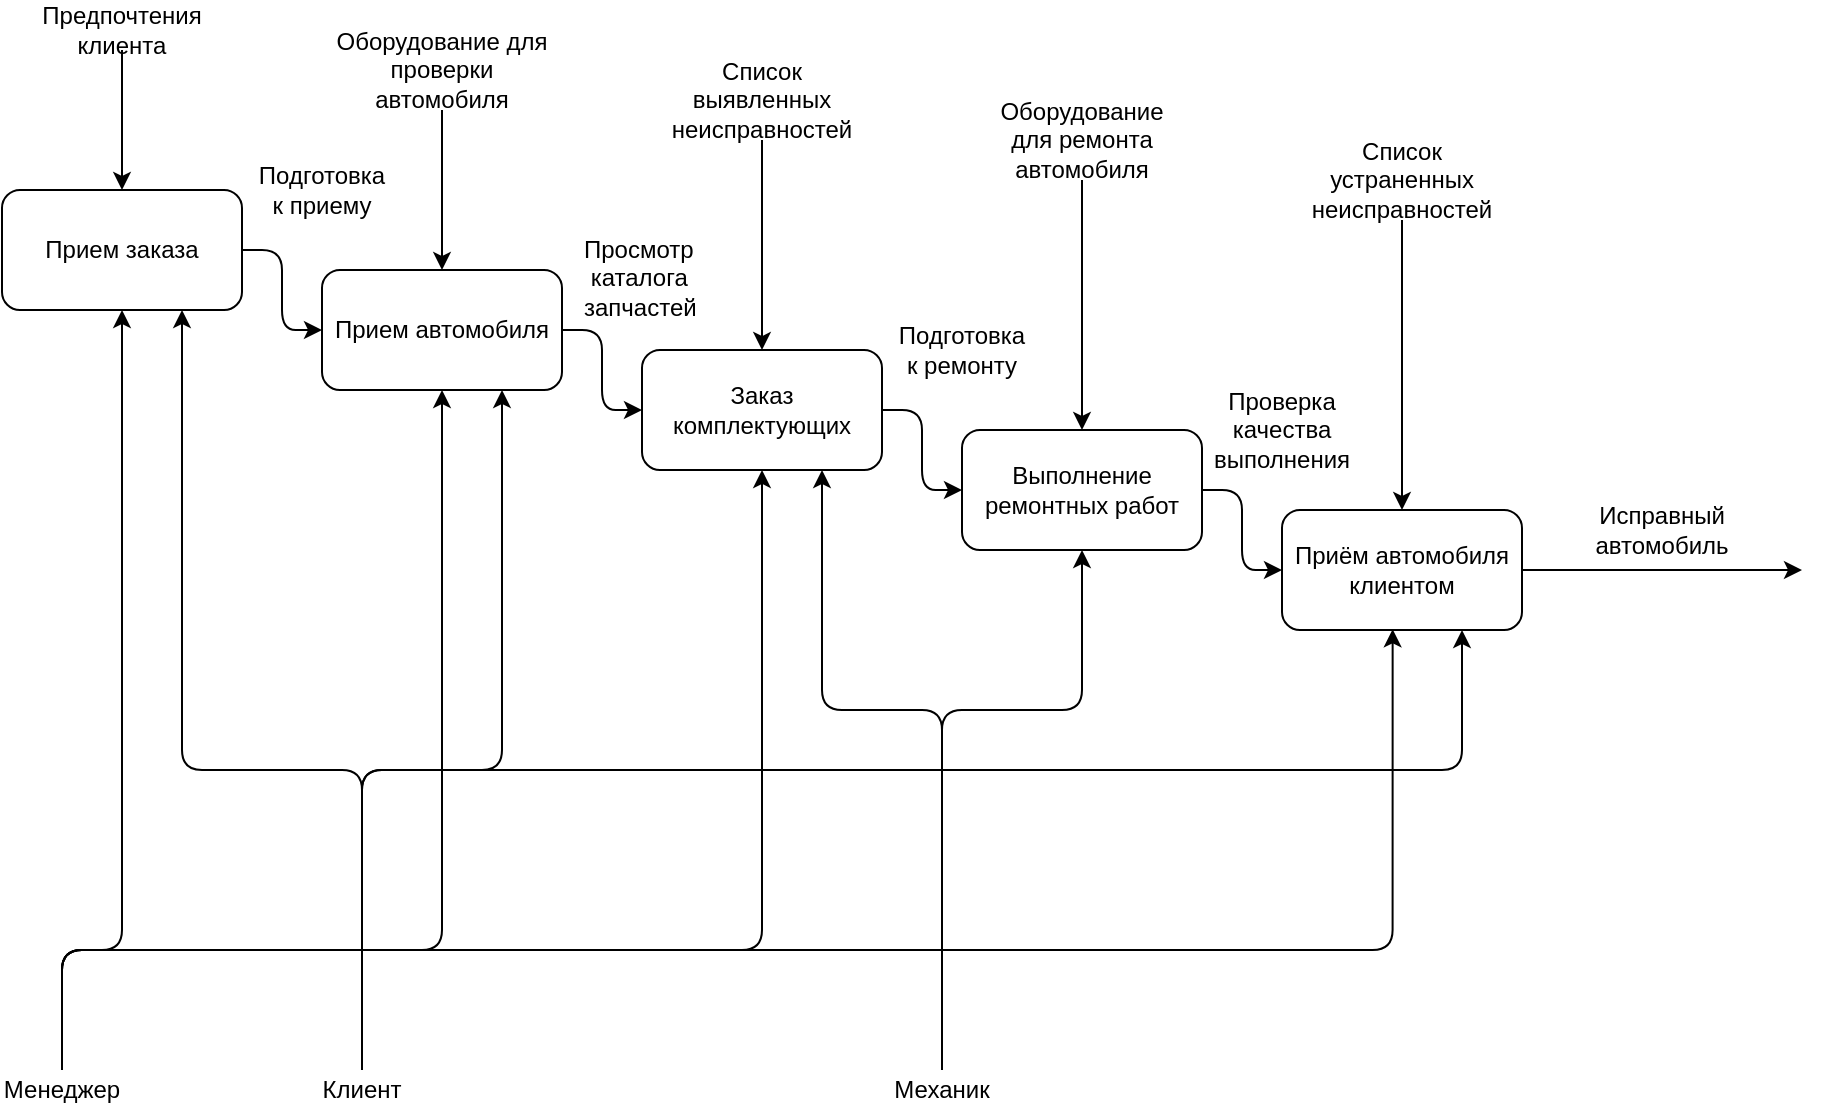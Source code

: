 <mxfile pages="1" version="11.2.8" type="device"><diagram name="Page-1" id="2a216829-ef6e-dabb-86c1-c78162f3ba2b"><mxGraphModel dx="1147" dy="778" grid="1" gridSize="10" guides="1" tooltips="1" connect="1" arrows="1" fold="1" page="1" pageScale="1" pageWidth="850" pageHeight="1100" background="#ffffff" math="0" shadow="0"><root><mxCell id="0"/><mxCell id="1" parent="0"/><mxCell id="BjkHVBlQT_uwcoPz7OsX-7" style="edgeStyle=orthogonalEdgeStyle;orthogonalLoop=1;jettySize=auto;html=1;exitX=1;exitY=0.5;exitDx=0;exitDy=0;entryX=0;entryY=0.5;entryDx=0;entryDy=0;rounded=1;" parent="1" source="BjkHVBlQT_uwcoPz7OsX-1" target="BjkHVBlQT_uwcoPz7OsX-2" edge="1"><mxGeometry relative="1" as="geometry"/></mxCell><mxCell id="BjkHVBlQT_uwcoPz7OsX-1" value="Прием заказа" style="rounded=1;whiteSpace=wrap;html=1;" parent="1" vertex="1"><mxGeometry x="80" y="160" width="120" height="60" as="geometry"/></mxCell><mxCell id="BjkHVBlQT_uwcoPz7OsX-8" style="edgeStyle=orthogonalEdgeStyle;orthogonalLoop=1;jettySize=auto;html=1;exitX=1;exitY=0.5;exitDx=0;exitDy=0;entryX=0;entryY=0.5;entryDx=0;entryDy=0;rounded=1;" parent="1" source="BjkHVBlQT_uwcoPz7OsX-2" target="BjkHVBlQT_uwcoPz7OsX-4" edge="1"><mxGeometry relative="1" as="geometry"/></mxCell><mxCell id="BjkHVBlQT_uwcoPz7OsX-2" value="Прием автомобиля" style="rounded=1;whiteSpace=wrap;html=1;" parent="1" vertex="1"><mxGeometry x="240" y="200" width="120" height="60" as="geometry"/></mxCell><mxCell id="BjkHVBlQT_uwcoPz7OsX-10" style="edgeStyle=orthogonalEdgeStyle;orthogonalLoop=1;jettySize=auto;html=1;exitX=1;exitY=0.5;exitDx=0;exitDy=0;entryX=0;entryY=0.5;entryDx=0;entryDy=0;rounded=1;" parent="1" source="BjkHVBlQT_uwcoPz7OsX-3" target="BjkHVBlQT_uwcoPz7OsX-5" edge="1"><mxGeometry relative="1" as="geometry"/></mxCell><mxCell id="BjkHVBlQT_uwcoPz7OsX-3" value="Выполнение ремонтных работ" style="rounded=1;whiteSpace=wrap;html=1;" parent="1" vertex="1"><mxGeometry x="560" y="280" width="120" height="60" as="geometry"/></mxCell><mxCell id="BjkHVBlQT_uwcoPz7OsX-9" style="edgeStyle=orthogonalEdgeStyle;orthogonalLoop=1;jettySize=auto;html=1;exitX=1;exitY=0.5;exitDx=0;exitDy=0;entryX=0;entryY=0.5;entryDx=0;entryDy=0;rounded=1;" parent="1" source="BjkHVBlQT_uwcoPz7OsX-4" target="BjkHVBlQT_uwcoPz7OsX-3" edge="1"><mxGeometry relative="1" as="geometry"/></mxCell><mxCell id="BjkHVBlQT_uwcoPz7OsX-4" value="Заказ комплектующих" style="rounded=1;whiteSpace=wrap;html=1;" parent="1" vertex="1"><mxGeometry x="400" y="240" width="120" height="60" as="geometry"/></mxCell><mxCell id="BjkHVBlQT_uwcoPz7OsX-11" style="edgeStyle=orthogonalEdgeStyle;rounded=0;orthogonalLoop=1;jettySize=auto;html=1;exitX=1;exitY=0.5;exitDx=0;exitDy=0;" parent="1" source="BjkHVBlQT_uwcoPz7OsX-5" edge="1"><mxGeometry relative="1" as="geometry"><mxPoint x="980" y="350" as="targetPoint"/></mxGeometry></mxCell><mxCell id="BjkHVBlQT_uwcoPz7OsX-5" value="Приём автомобиля клиентом" style="rounded=1;whiteSpace=wrap;html=1;" parent="1" vertex="1"><mxGeometry x="720" y="320" width="120" height="60" as="geometry"/></mxCell><mxCell id="BjkHVBlQT_uwcoPz7OsX-12" value="Исправный автомобиль" style="text;html=1;strokeColor=none;fillColor=none;align=center;verticalAlign=middle;whiteSpace=wrap;rounded=0;" parent="1" vertex="1"><mxGeometry x="890" y="320" width="40" height="20" as="geometry"/></mxCell><mxCell id="BjkHVBlQT_uwcoPz7OsX-43" style="edgeStyle=orthogonalEdgeStyle;rounded=0;orthogonalLoop=1;jettySize=auto;html=1;exitX=0.5;exitY=1;exitDx=0;exitDy=0;entryX=0.5;entryY=0;entryDx=0;entryDy=0;" parent="1" source="BjkHVBlQT_uwcoPz7OsX-13" target="BjkHVBlQT_uwcoPz7OsX-1" edge="1"><mxGeometry relative="1" as="geometry"/></mxCell><mxCell id="BjkHVBlQT_uwcoPz7OsX-13" value="Предпочтения клиента" style="text;html=1;strokeColor=none;fillColor=none;align=center;verticalAlign=middle;whiteSpace=wrap;rounded=0;" parent="1" vertex="1"><mxGeometry x="100" y="70" width="80" height="20" as="geometry"/></mxCell><mxCell id="TDoIxuXh888QdoAInuou-12" style="edgeStyle=orthogonalEdgeStyle;rounded=1;jumpStyle=none;orthogonalLoop=1;jettySize=auto;html=1;exitX=0.5;exitY=0;exitDx=0;exitDy=0;entryX=0.5;entryY=1;entryDx=0;entryDy=0;strokeColor=#000000;" parent="1" source="BjkHVBlQT_uwcoPz7OsX-15" target="BjkHVBlQT_uwcoPz7OsX-1" edge="1"><mxGeometry relative="1" as="geometry"><Array as="points"><mxPoint x="110" y="540"/><mxPoint x="140" y="540"/></Array></mxGeometry></mxCell><mxCell id="TDoIxuXh888QdoAInuou-13" style="edgeStyle=orthogonalEdgeStyle;rounded=1;jumpStyle=none;orthogonalLoop=1;jettySize=auto;html=1;exitX=0.5;exitY=0;exitDx=0;exitDy=0;entryX=0.5;entryY=1;entryDx=0;entryDy=0;strokeColor=#000000;" parent="1" source="BjkHVBlQT_uwcoPz7OsX-15" target="BjkHVBlQT_uwcoPz7OsX-2" edge="1"><mxGeometry relative="1" as="geometry"><Array as="points"><mxPoint x="110" y="540"/><mxPoint x="300" y="540"/></Array></mxGeometry></mxCell><mxCell id="TDoIxuXh888QdoAInuou-14" style="edgeStyle=orthogonalEdgeStyle;rounded=1;jumpStyle=none;orthogonalLoop=1;jettySize=auto;html=1;exitX=0.5;exitY=0;exitDx=0;exitDy=0;entryX=0.5;entryY=1;entryDx=0;entryDy=0;strokeColor=#000000;" parent="1" source="BjkHVBlQT_uwcoPz7OsX-15" target="BjkHVBlQT_uwcoPz7OsX-4" edge="1"><mxGeometry relative="1" as="geometry"><Array as="points"><mxPoint x="110" y="540"/><mxPoint x="460" y="540"/></Array></mxGeometry></mxCell><mxCell id="TDoIxuXh888QdoAInuou-16" style="edgeStyle=orthogonalEdgeStyle;rounded=1;jumpStyle=none;orthogonalLoop=1;jettySize=auto;html=1;exitX=0.5;exitY=0;exitDx=0;exitDy=0;entryX=0.461;entryY=0.994;entryDx=0;entryDy=0;entryPerimeter=0;strokeColor=#000000;" parent="1" source="BjkHVBlQT_uwcoPz7OsX-15" target="BjkHVBlQT_uwcoPz7OsX-5" edge="1"><mxGeometry relative="1" as="geometry"><Array as="points"><mxPoint x="110" y="540"/><mxPoint x="775" y="540"/></Array></mxGeometry></mxCell><mxCell id="BjkHVBlQT_uwcoPz7OsX-15" value="Менеджер" style="text;html=1;strokeColor=none;fillColor=none;align=center;verticalAlign=middle;whiteSpace=wrap;rounded=0;" parent="1" vertex="1"><mxGeometry x="80" y="600" width="60" height="20" as="geometry"/></mxCell><mxCell id="TDoIxuXh888QdoAInuou-17" style="edgeStyle=orthogonalEdgeStyle;rounded=1;jumpStyle=none;orthogonalLoop=1;jettySize=auto;html=1;exitX=0.5;exitY=0;exitDx=0;exitDy=0;entryX=0.75;entryY=1;entryDx=0;entryDy=0;strokeColor=#000000;" parent="1" source="BjkHVBlQT_uwcoPz7OsX-21" target="BjkHVBlQT_uwcoPz7OsX-1" edge="1"><mxGeometry relative="1" as="geometry"><Array as="points"><mxPoint x="260" y="450"/><mxPoint x="170" y="450"/></Array></mxGeometry></mxCell><mxCell id="TDoIxuXh888QdoAInuou-18" style="edgeStyle=orthogonalEdgeStyle;rounded=1;jumpStyle=none;orthogonalLoop=1;jettySize=auto;html=1;exitX=0.5;exitY=0;exitDx=0;exitDy=0;entryX=0.75;entryY=1;entryDx=0;entryDy=0;strokeColor=#000000;" parent="1" source="BjkHVBlQT_uwcoPz7OsX-21" target="BjkHVBlQT_uwcoPz7OsX-5" edge="1"><mxGeometry relative="1" as="geometry"><Array as="points"><mxPoint x="260" y="450"/><mxPoint x="810" y="450"/></Array></mxGeometry></mxCell><mxCell id="TDoIxuXh888QdoAInuou-19" style="edgeStyle=orthogonalEdgeStyle;rounded=1;jumpStyle=none;orthogonalLoop=1;jettySize=auto;html=1;exitX=0.5;exitY=0;exitDx=0;exitDy=0;entryX=0.75;entryY=1;entryDx=0;entryDy=0;strokeColor=#000000;" parent="1" source="BjkHVBlQT_uwcoPz7OsX-21" target="BjkHVBlQT_uwcoPz7OsX-2" edge="1"><mxGeometry relative="1" as="geometry"><Array as="points"><mxPoint x="260" y="450"/><mxPoint x="330" y="450"/></Array></mxGeometry></mxCell><mxCell id="BjkHVBlQT_uwcoPz7OsX-21" value="Клиент" style="text;html=1;strokeColor=none;fillColor=none;align=center;verticalAlign=middle;whiteSpace=wrap;rounded=0;" parent="1" vertex="1"><mxGeometry x="240" y="600" width="40" height="20" as="geometry"/></mxCell><mxCell id="TDoIxuXh888QdoAInuou-20" style="edgeStyle=orthogonalEdgeStyle;rounded=1;jumpStyle=none;orthogonalLoop=1;jettySize=auto;html=1;exitX=0.5;exitY=0;exitDx=0;exitDy=0;entryX=0.75;entryY=1;entryDx=0;entryDy=0;strokeColor=#000000;" parent="1" source="BjkHVBlQT_uwcoPz7OsX-24" target="BjkHVBlQT_uwcoPz7OsX-4" edge="1"><mxGeometry relative="1" as="geometry"><Array as="points"><mxPoint x="550" y="420"/><mxPoint x="490" y="420"/></Array></mxGeometry></mxCell><mxCell id="TDoIxuXh888QdoAInuou-21" style="edgeStyle=orthogonalEdgeStyle;rounded=1;jumpStyle=none;orthogonalLoop=1;jettySize=auto;html=1;exitX=0.5;exitY=0;exitDx=0;exitDy=0;entryX=0.5;entryY=1;entryDx=0;entryDy=0;strokeColor=#000000;" parent="1" source="BjkHVBlQT_uwcoPz7OsX-24" target="BjkHVBlQT_uwcoPz7OsX-3" edge="1"><mxGeometry relative="1" as="geometry"><Array as="points"><mxPoint x="550" y="420"/><mxPoint x="620" y="420"/></Array></mxGeometry></mxCell><mxCell id="BjkHVBlQT_uwcoPz7OsX-24" value="Механик" style="text;html=1;strokeColor=none;fillColor=none;align=center;verticalAlign=middle;whiteSpace=wrap;rounded=0;" parent="1" vertex="1"><mxGeometry x="530" y="600" width="40" height="20" as="geometry"/></mxCell><mxCell id="BjkHVBlQT_uwcoPz7OsX-31" value="Оборудование для проверки автомобиля&lt;br&gt;" style="text;html=1;strokeColor=none;fillColor=none;align=center;verticalAlign=middle;whiteSpace=wrap;rounded=0;" parent="1" vertex="1"><mxGeometry x="245" y="80" width="110" height="40" as="geometry"/></mxCell><mxCell id="BjkHVBlQT_uwcoPz7OsX-36" value="" style="endArrow=classic;html=1;exitX=0.5;exitY=1;exitDx=0;exitDy=0;" parent="1" source="BjkHVBlQT_uwcoPz7OsX-31" edge="1"><mxGeometry width="50" height="50" relative="1" as="geometry"><mxPoint x="300" y="100" as="sourcePoint"/><mxPoint x="300" y="200" as="targetPoint"/></mxGeometry></mxCell><mxCell id="BjkHVBlQT_uwcoPz7OsX-38" style="edgeStyle=orthogonalEdgeStyle;rounded=0;orthogonalLoop=1;jettySize=auto;html=1;exitX=0.5;exitY=1;exitDx=0;exitDy=0;" parent="1" source="BjkHVBlQT_uwcoPz7OsX-37" target="BjkHVBlQT_uwcoPz7OsX-4" edge="1"><mxGeometry relative="1" as="geometry"/></mxCell><mxCell id="BjkHVBlQT_uwcoPz7OsX-37" value="Список выявленных неисправностей" style="text;html=1;strokeColor=none;fillColor=none;align=center;verticalAlign=middle;whiteSpace=wrap;rounded=0;" parent="1" vertex="1"><mxGeometry x="410" y="95" width="100" height="40" as="geometry"/></mxCell><mxCell id="BjkHVBlQT_uwcoPz7OsX-40" style="edgeStyle=orthogonalEdgeStyle;rounded=0;orthogonalLoop=1;jettySize=auto;html=1;exitX=0.5;exitY=1;exitDx=0;exitDy=0;entryX=0.5;entryY=0;entryDx=0;entryDy=0;" parent="1" source="BjkHVBlQT_uwcoPz7OsX-39" target="BjkHVBlQT_uwcoPz7OsX-3" edge="1"><mxGeometry relative="1" as="geometry"/></mxCell><mxCell id="BjkHVBlQT_uwcoPz7OsX-39" value="Оборудование для ремонта автомобиля" style="text;html=1;strokeColor=none;fillColor=none;align=center;verticalAlign=middle;whiteSpace=wrap;rounded=0;" parent="1" vertex="1"><mxGeometry x="570" y="115" width="100" height="40" as="geometry"/></mxCell><mxCell id="BjkHVBlQT_uwcoPz7OsX-42" style="edgeStyle=orthogonalEdgeStyle;rounded=0;orthogonalLoop=1;jettySize=auto;html=1;exitX=0.5;exitY=1;exitDx=0;exitDy=0;entryX=0.5;entryY=0;entryDx=0;entryDy=0;" parent="1" source="BjkHVBlQT_uwcoPz7OsX-41" target="BjkHVBlQT_uwcoPz7OsX-5" edge="1"><mxGeometry relative="1" as="geometry"/></mxCell><mxCell id="BjkHVBlQT_uwcoPz7OsX-41" value="Список устраненных неисправностей" style="text;html=1;strokeColor=none;fillColor=none;align=center;verticalAlign=middle;whiteSpace=wrap;rounded=0;" parent="1" vertex="1"><mxGeometry x="735" y="135" width="90" height="40" as="geometry"/></mxCell><mxCell id="TDoIxuXh888QdoAInuou-32" value="Подготовка к приему" style="text;html=1;strokeColor=none;fillColor=none;align=center;verticalAlign=middle;whiteSpace=wrap;rounded=0;" parent="1" vertex="1"><mxGeometry x="220" y="150" width="40" height="20" as="geometry"/></mxCell><mxCell id="TDoIxuXh888QdoAInuou-33" value="Просмотр&lt;br&gt;&amp;nbsp;каталога &lt;br&gt;запчастей" style="text;html=1;resizable=0;points=[];autosize=1;align=left;verticalAlign=top;spacingTop=-4;" parent="1" vertex="1"><mxGeometry x="369" y="180" width="70" height="40" as="geometry"/></mxCell><mxCell id="TDoIxuXh888QdoAInuou-34" value="Проверка качества выполнения" style="text;html=1;strokeColor=none;fillColor=none;align=center;verticalAlign=middle;whiteSpace=wrap;rounded=0;" parent="1" vertex="1"><mxGeometry x="700" y="270" width="40" height="20" as="geometry"/></mxCell><mxCell id="TDoIxuXh888QdoAInuou-36" value="Подготовка к ремонту" style="text;html=1;strokeColor=none;fillColor=none;align=center;verticalAlign=middle;whiteSpace=wrap;rounded=0;" parent="1" vertex="1"><mxGeometry x="540" y="230" width="40" height="20" as="geometry"/></mxCell></root></mxGraphModel></diagram></mxfile>